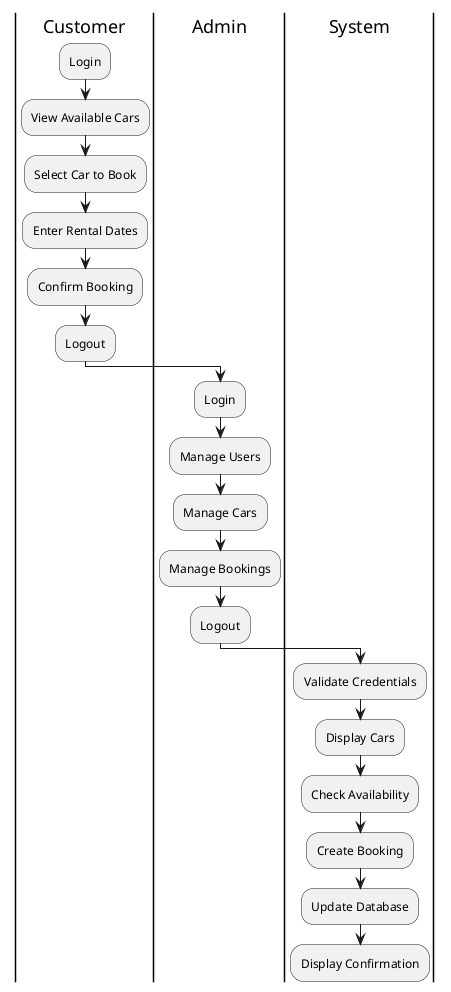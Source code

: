 @startuml
|Customer|
:Login;
:View Available Cars;
:Select Car to Book;
:Enter Rental Dates;
:Confirm Booking;
:Logout;

|Admin|
:Login;
:Manage Users;
:Manage Cars;
:Manage Bookings;
:Logout;

|System|
:Validate Credentials;
:Display Cars;
:Check Availability;
:Create Booking;
:Update Database;
:Display Confirmation;
@enduml
